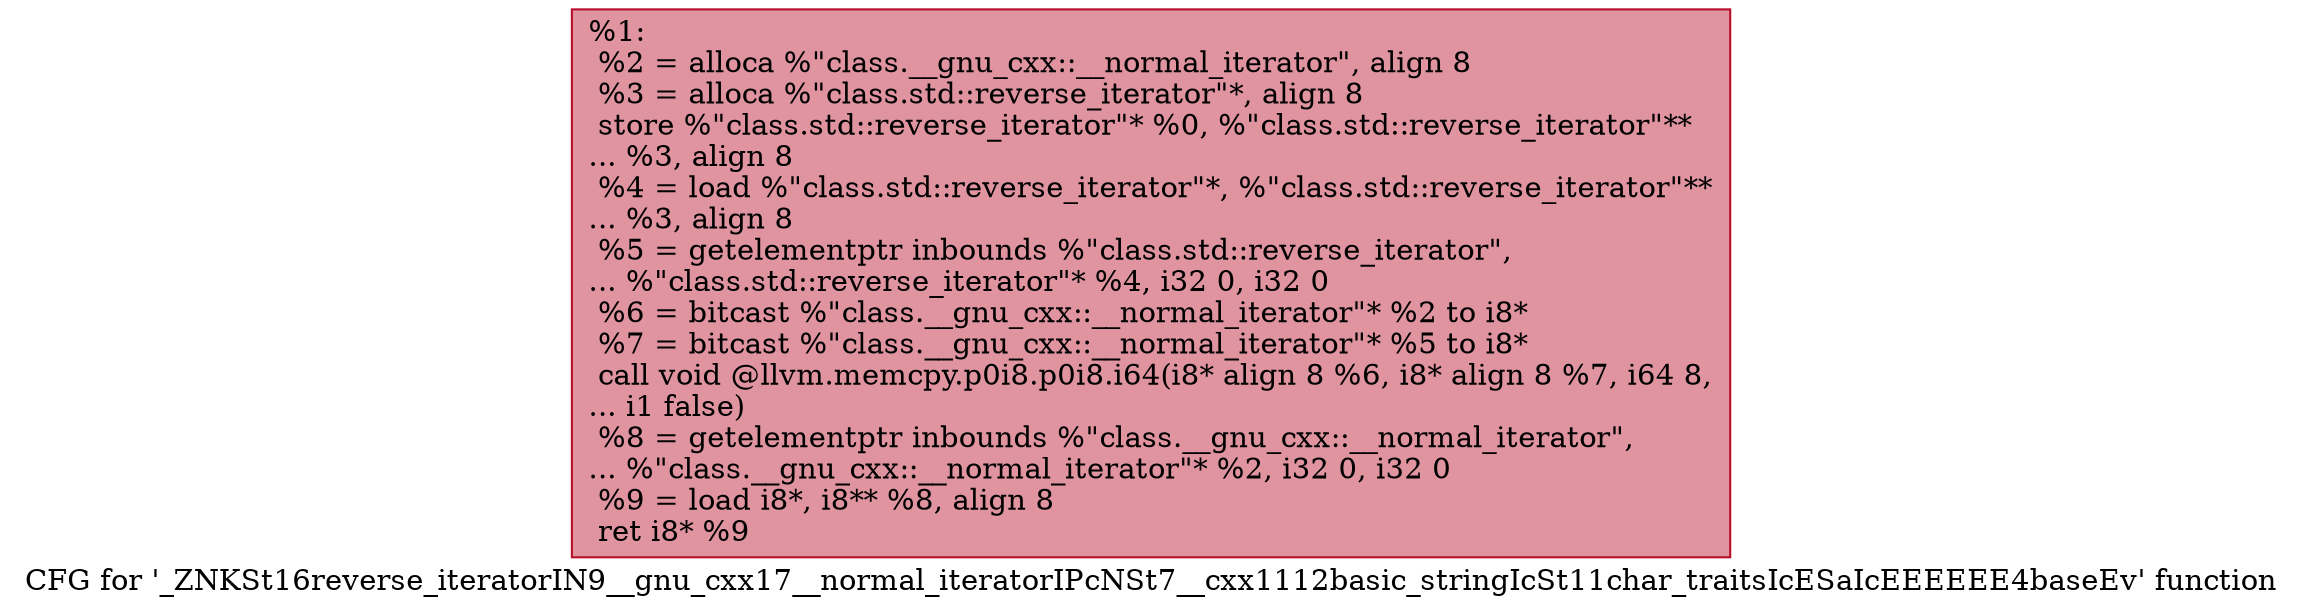 digraph "CFG for '_ZNKSt16reverse_iteratorIN9__gnu_cxx17__normal_iteratorIPcNSt7__cxx1112basic_stringIcSt11char_traitsIcESaIcEEEEEE4baseEv' function" {
	label="CFG for '_ZNKSt16reverse_iteratorIN9__gnu_cxx17__normal_iteratorIPcNSt7__cxx1112basic_stringIcSt11char_traitsIcESaIcEEEEEE4baseEv' function";

	Node0x5643458ed9e0 [shape=record,color="#b70d28ff", style=filled, fillcolor="#b70d2870",label="{%1:\l  %2 = alloca %\"class.__gnu_cxx::__normal_iterator\", align 8\l  %3 = alloca %\"class.std::reverse_iterator\"*, align 8\l  store %\"class.std::reverse_iterator\"* %0, %\"class.std::reverse_iterator\"**\l... %3, align 8\l  %4 = load %\"class.std::reverse_iterator\"*, %\"class.std::reverse_iterator\"**\l... %3, align 8\l  %5 = getelementptr inbounds %\"class.std::reverse_iterator\",\l... %\"class.std::reverse_iterator\"* %4, i32 0, i32 0\l  %6 = bitcast %\"class.__gnu_cxx::__normal_iterator\"* %2 to i8*\l  %7 = bitcast %\"class.__gnu_cxx::__normal_iterator\"* %5 to i8*\l  call void @llvm.memcpy.p0i8.p0i8.i64(i8* align 8 %6, i8* align 8 %7, i64 8,\l... i1 false)\l  %8 = getelementptr inbounds %\"class.__gnu_cxx::__normal_iterator\",\l... %\"class.__gnu_cxx::__normal_iterator\"* %2, i32 0, i32 0\l  %9 = load i8*, i8** %8, align 8\l  ret i8* %9\l}"];
}
